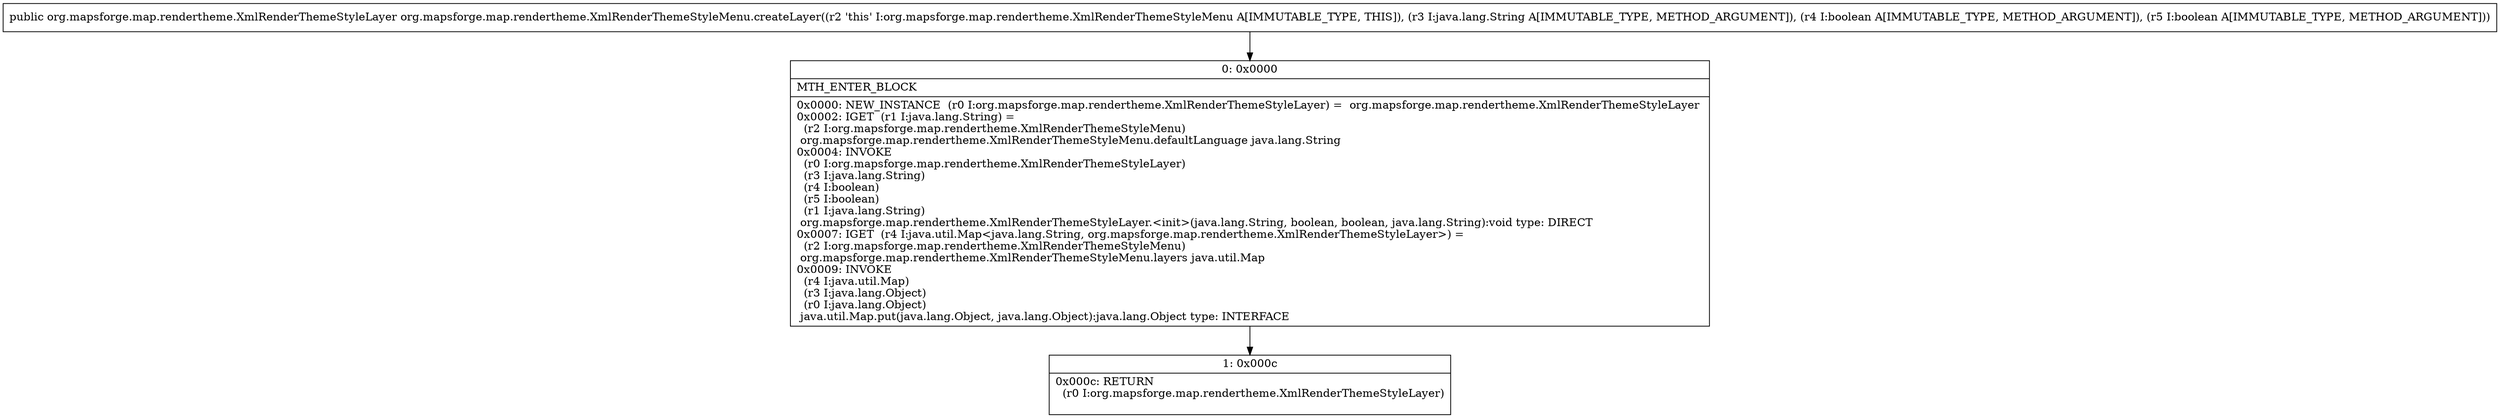 digraph "CFG fororg.mapsforge.map.rendertheme.XmlRenderThemeStyleMenu.createLayer(Ljava\/lang\/String;ZZ)Lorg\/mapsforge\/map\/rendertheme\/XmlRenderThemeStyleLayer;" {
Node_0 [shape=record,label="{0\:\ 0x0000|MTH_ENTER_BLOCK\l|0x0000: NEW_INSTANCE  (r0 I:org.mapsforge.map.rendertheme.XmlRenderThemeStyleLayer) =  org.mapsforge.map.rendertheme.XmlRenderThemeStyleLayer \l0x0002: IGET  (r1 I:java.lang.String) = \l  (r2 I:org.mapsforge.map.rendertheme.XmlRenderThemeStyleMenu)\l org.mapsforge.map.rendertheme.XmlRenderThemeStyleMenu.defaultLanguage java.lang.String \l0x0004: INVOKE  \l  (r0 I:org.mapsforge.map.rendertheme.XmlRenderThemeStyleLayer)\l  (r3 I:java.lang.String)\l  (r4 I:boolean)\l  (r5 I:boolean)\l  (r1 I:java.lang.String)\l org.mapsforge.map.rendertheme.XmlRenderThemeStyleLayer.\<init\>(java.lang.String, boolean, boolean, java.lang.String):void type: DIRECT \l0x0007: IGET  (r4 I:java.util.Map\<java.lang.String, org.mapsforge.map.rendertheme.XmlRenderThemeStyleLayer\>) = \l  (r2 I:org.mapsforge.map.rendertheme.XmlRenderThemeStyleMenu)\l org.mapsforge.map.rendertheme.XmlRenderThemeStyleMenu.layers java.util.Map \l0x0009: INVOKE  \l  (r4 I:java.util.Map)\l  (r3 I:java.lang.Object)\l  (r0 I:java.lang.Object)\l java.util.Map.put(java.lang.Object, java.lang.Object):java.lang.Object type: INTERFACE \l}"];
Node_1 [shape=record,label="{1\:\ 0x000c|0x000c: RETURN  \l  (r0 I:org.mapsforge.map.rendertheme.XmlRenderThemeStyleLayer)\l \l}"];
MethodNode[shape=record,label="{public org.mapsforge.map.rendertheme.XmlRenderThemeStyleLayer org.mapsforge.map.rendertheme.XmlRenderThemeStyleMenu.createLayer((r2 'this' I:org.mapsforge.map.rendertheme.XmlRenderThemeStyleMenu A[IMMUTABLE_TYPE, THIS]), (r3 I:java.lang.String A[IMMUTABLE_TYPE, METHOD_ARGUMENT]), (r4 I:boolean A[IMMUTABLE_TYPE, METHOD_ARGUMENT]), (r5 I:boolean A[IMMUTABLE_TYPE, METHOD_ARGUMENT])) }"];
MethodNode -> Node_0;
Node_0 -> Node_1;
}


